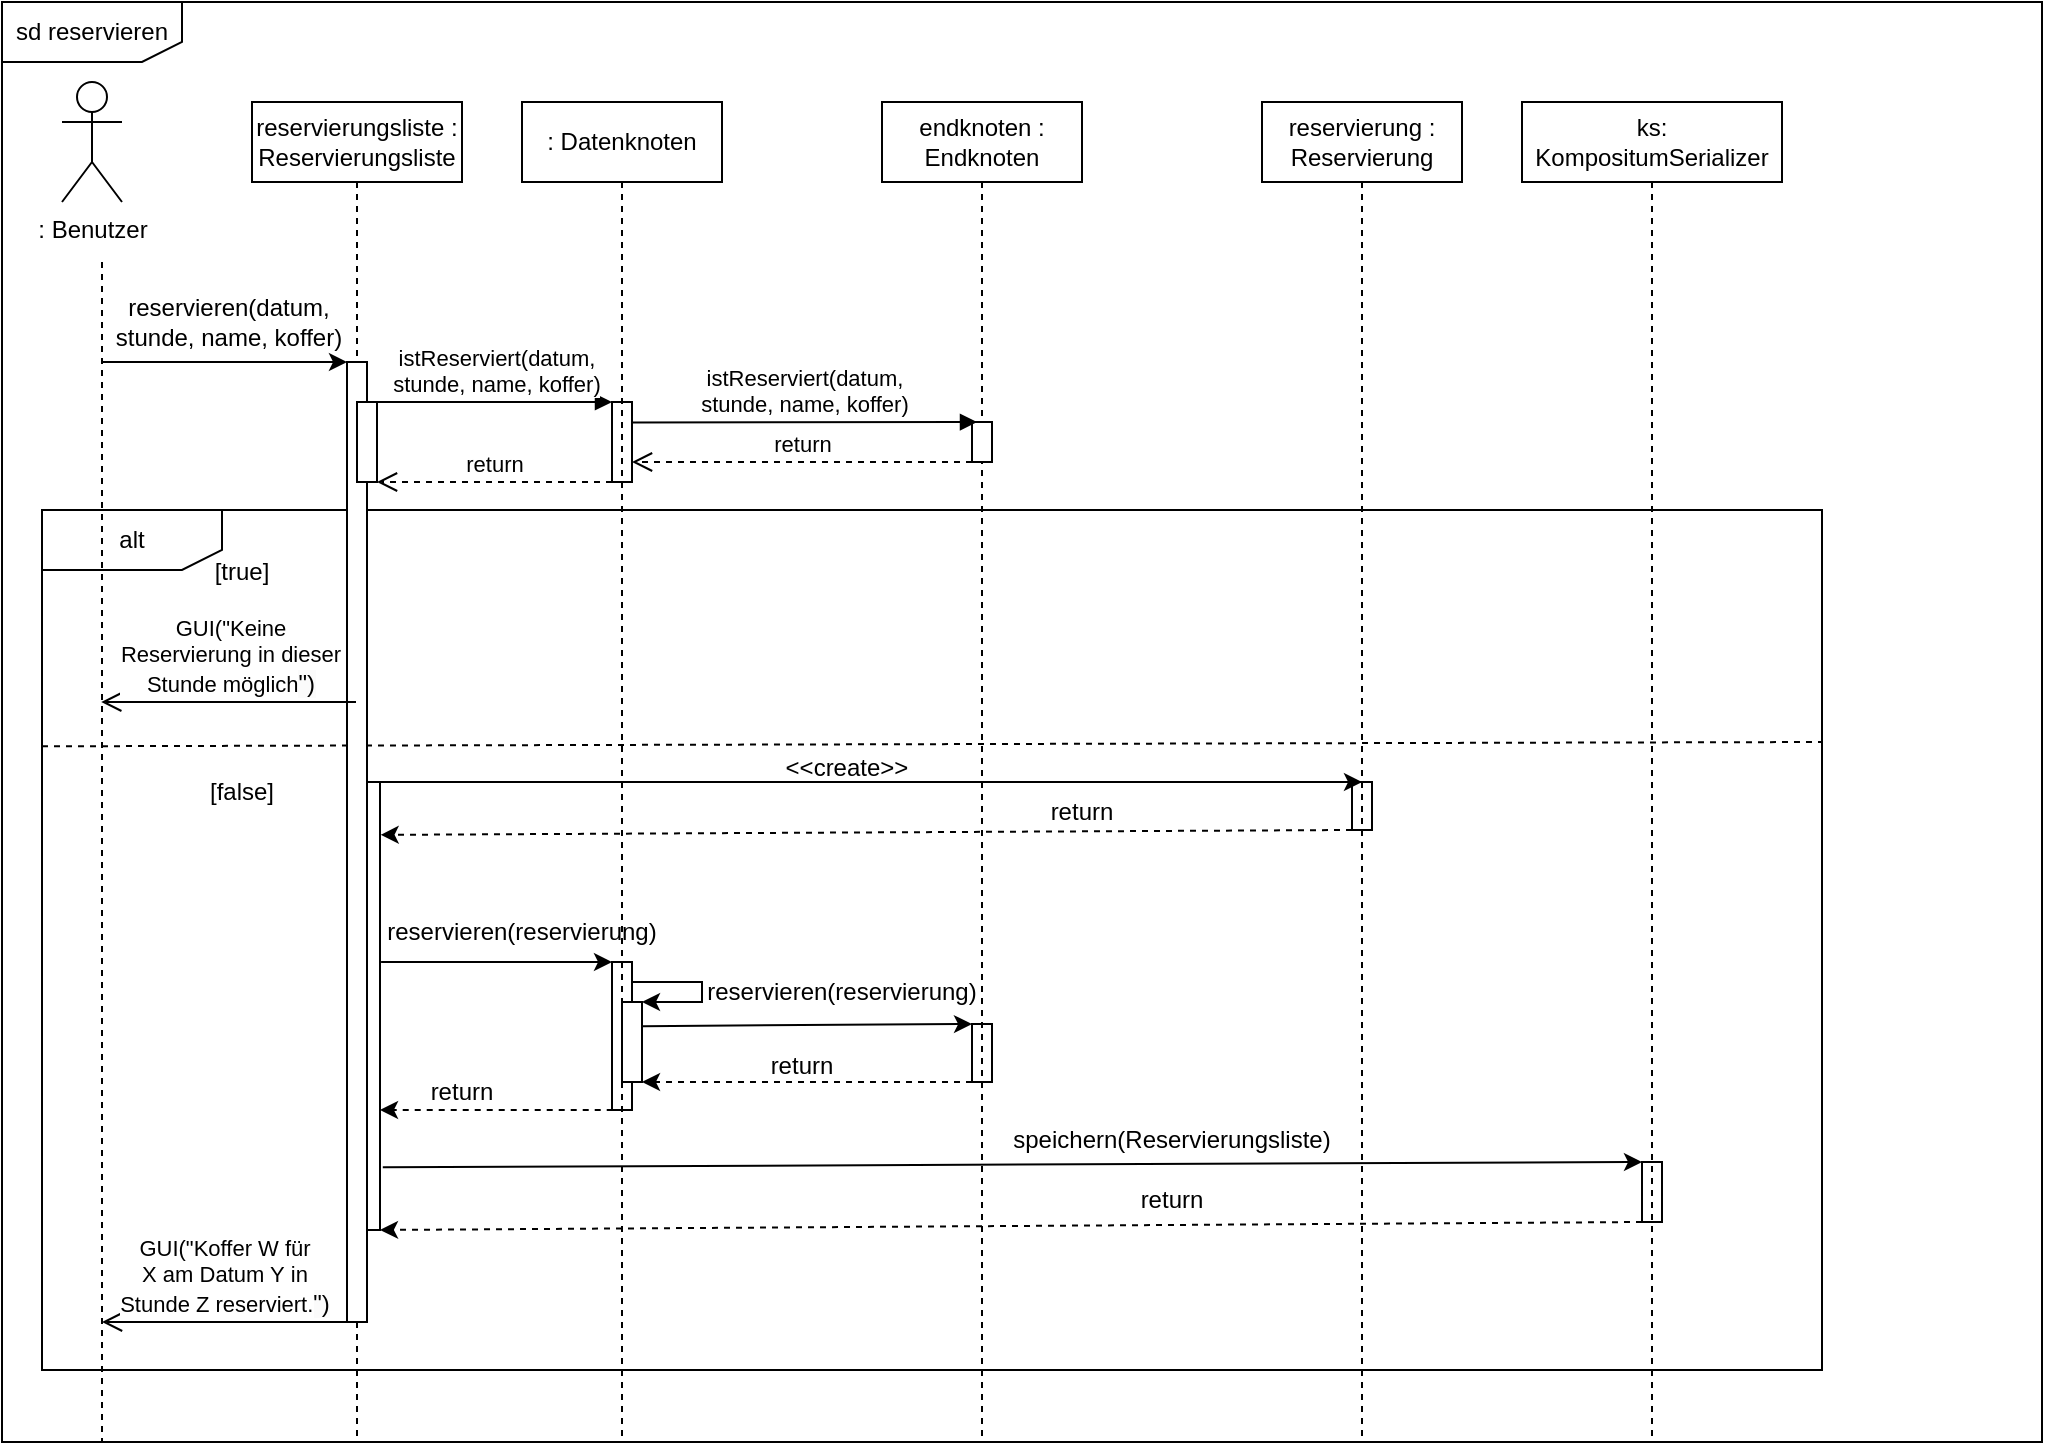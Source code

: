 <mxfile version="21.8.2" type="github">
  <diagram name="Page-1" id="2YBvvXClWsGukQMizWep">
    <mxGraphModel dx="583" dy="299" grid="1" gridSize="10" guides="1" tooltips="1" connect="1" arrows="1" fold="1" page="1" pageScale="1" pageWidth="850" pageHeight="1100" math="0" shadow="0">
      <root>
        <mxCell id="0" />
        <mxCell id="1" parent="0" />
        <mxCell id="4PACpi_-vSN5c5lg_NJ2-1" value="" style="rounded=0;whiteSpace=wrap;html=1;" parent="1" vertex="1">
          <mxGeometry x="10" y="10" width="1020" height="720" as="geometry" />
        </mxCell>
        <mxCell id="4PACpi_-vSN5c5lg_NJ2-31" value="" style="group;dashed=1;" parent="1" vertex="1" connectable="0">
          <mxGeometry x="30" y="264" width="940" height="460" as="geometry" />
        </mxCell>
        <mxCell id="4PACpi_-vSN5c5lg_NJ2-28" value="" style="rounded=0;whiteSpace=wrap;html=1;" parent="4PACpi_-vSN5c5lg_NJ2-31" vertex="1">
          <mxGeometry width="890" height="430" as="geometry" />
        </mxCell>
        <mxCell id="4PACpi_-vSN5c5lg_NJ2-29" value="alt" style="text;html=1;strokeColor=none;fillColor=none;align=center;verticalAlign=middle;whiteSpace=wrap;rounded=0;" parent="4PACpi_-vSN5c5lg_NJ2-31" vertex="1">
          <mxGeometry width="90" height="30" as="geometry" />
        </mxCell>
        <mxCell id="4PACpi_-vSN5c5lg_NJ2-30" value="" style="endArrow=none;html=1;rounded=0;exitX=0;exitY=1;exitDx=0;exitDy=0;entryX=1;entryY=0;entryDx=0;entryDy=0;" parent="4PACpi_-vSN5c5lg_NJ2-31" edge="1">
          <mxGeometry width="50" height="50" relative="1" as="geometry">
            <mxPoint y="30" as="sourcePoint" />
            <mxPoint x="90" as="targetPoint" />
            <Array as="points">
              <mxPoint x="70" y="30" />
              <mxPoint x="90" y="20" />
            </Array>
          </mxGeometry>
        </mxCell>
        <mxCell id="4PACpi_-vSN5c5lg_NJ2-33" value="" style="endArrow=none;dashed=1;html=1;rounded=0;" parent="4PACpi_-vSN5c5lg_NJ2-31" edge="1">
          <mxGeometry width="50" height="50" relative="1" as="geometry">
            <mxPoint y="118.16" as="sourcePoint" />
            <mxPoint x="890" y="116" as="targetPoint" />
          </mxGeometry>
        </mxCell>
        <mxCell id="4PACpi_-vSN5c5lg_NJ2-34" value="[true]" style="text;html=1;strokeColor=none;fillColor=none;align=center;verticalAlign=middle;whiteSpace=wrap;rounded=0;" parent="4PACpi_-vSN5c5lg_NJ2-31" vertex="1">
          <mxGeometry x="70" y="16" width="60" height="30" as="geometry" />
        </mxCell>
        <mxCell id="4PACpi_-vSN5c5lg_NJ2-35" value="[false]" style="text;html=1;strokeColor=none;fillColor=none;align=center;verticalAlign=middle;whiteSpace=wrap;rounded=0;" parent="4PACpi_-vSN5c5lg_NJ2-31" vertex="1">
          <mxGeometry x="70" y="126" width="60" height="30" as="geometry" />
        </mxCell>
        <mxCell id="4PACpi_-vSN5c5lg_NJ2-13" value="" style="html=1;points=[];perimeter=orthogonalPerimeter;outlineConnect=0;targetShapes=umlLifeline;portConstraint=eastwest;newEdgeStyle={&quot;edgeStyle&quot;:&quot;elbowEdgeStyle&quot;,&quot;elbow&quot;:&quot;vertical&quot;,&quot;curved&quot;:0,&quot;rounded&quot;:0};" parent="4PACpi_-vSN5c5lg_NJ2-31" vertex="1">
          <mxGeometry x="655" y="136" width="10" height="24" as="geometry" />
        </mxCell>
        <mxCell id="4PACpi_-vSN5c5lg_NJ2-47" value="" style="endArrow=classic;html=1;rounded=0;entryX=0.5;entryY=0;entryDx=0;entryDy=0;entryPerimeter=0;exitX=1;exitY=0;exitDx=0;exitDy=0;" parent="4PACpi_-vSN5c5lg_NJ2-31" source="4PACpi_-vSN5c5lg_NJ2-46" target="4PACpi_-vSN5c5lg_NJ2-13" edge="1">
          <mxGeometry width="50" height="50" relative="1" as="geometry">
            <mxPoint x="170" y="126" as="sourcePoint" />
            <mxPoint x="420" y="86" as="targetPoint" />
          </mxGeometry>
        </mxCell>
        <mxCell id="4PACpi_-vSN5c5lg_NJ2-49" value="" style="endArrow=classic;html=1;rounded=0;entryX=1.033;entryY=0.118;entryDx=0;entryDy=0;entryPerimeter=0;dashed=1;" parent="4PACpi_-vSN5c5lg_NJ2-31" source="4PACpi_-vSN5c5lg_NJ2-13" target="4PACpi_-vSN5c5lg_NJ2-46" edge="1">
          <mxGeometry width="50" height="50" relative="1" as="geometry">
            <mxPoint x="510" y="186" as="sourcePoint" />
            <mxPoint x="560" y="136" as="targetPoint" />
          </mxGeometry>
        </mxCell>
        <mxCell id="4PACpi_-vSN5c5lg_NJ2-50" value="return" style="text;html=1;strokeColor=none;fillColor=none;align=center;verticalAlign=middle;whiteSpace=wrap;rounded=0;" parent="4PACpi_-vSN5c5lg_NJ2-31" vertex="1">
          <mxGeometry x="490" y="136" width="60" height="30" as="geometry" />
        </mxCell>
        <mxCell id="4PACpi_-vSN5c5lg_NJ2-51" value="" style="endArrow=classic;html=1;rounded=0;exitX=1.054;exitY=0.43;exitDx=0;exitDy=0;exitPerimeter=0;" parent="4PACpi_-vSN5c5lg_NJ2-31" edge="1">
          <mxGeometry width="50" height="50" relative="1" as="geometry">
            <mxPoint x="169.54" y="226.0" as="sourcePoint" />
            <mxPoint x="285" y="226.0" as="targetPoint" />
          </mxGeometry>
        </mxCell>
        <mxCell id="4PACpi_-vSN5c5lg_NJ2-52" value="reservieren(reservierung)" style="text;html=1;strokeColor=none;fillColor=none;align=center;verticalAlign=middle;whiteSpace=wrap;rounded=0;" parent="4PACpi_-vSN5c5lg_NJ2-31" vertex="1">
          <mxGeometry x="180" y="196" width="120" height="30" as="geometry" />
        </mxCell>
        <mxCell id="4PACpi_-vSN5c5lg_NJ2-57" value="reservieren(reservierung)" style="text;html=1;strokeColor=none;fillColor=none;align=center;verticalAlign=middle;whiteSpace=wrap;rounded=0;" parent="4PACpi_-vSN5c5lg_NJ2-31" vertex="1">
          <mxGeometry x="370" y="226" width="60" height="30" as="geometry" />
        </mxCell>
        <mxCell id="4PACpi_-vSN5c5lg_NJ2-59" value="return" style="text;html=1;strokeColor=none;fillColor=none;align=center;verticalAlign=middle;whiteSpace=wrap;rounded=0;" parent="4PACpi_-vSN5c5lg_NJ2-31" vertex="1">
          <mxGeometry x="350" y="263" width="60" height="30" as="geometry" />
        </mxCell>
        <mxCell id="4PACpi_-vSN5c5lg_NJ2-60" value="" style="endArrow=classic;html=1;rounded=0;dashed=1;entryX=0.964;entryY=0.709;entryDx=0;entryDy=0;entryPerimeter=0;" parent="4PACpi_-vSN5c5lg_NJ2-31" edge="1">
          <mxGeometry width="50" height="50" relative="1" as="geometry">
            <mxPoint x="285.36" y="299.996" as="sourcePoint" />
            <mxPoint x="169" y="299.996" as="targetPoint" />
          </mxGeometry>
        </mxCell>
        <mxCell id="4PACpi_-vSN5c5lg_NJ2-61" value="return" style="text;html=1;strokeColor=none;fillColor=none;align=center;verticalAlign=middle;whiteSpace=wrap;rounded=0;" parent="4PACpi_-vSN5c5lg_NJ2-31" vertex="1">
          <mxGeometry x="180" y="276" width="60" height="30" as="geometry" />
        </mxCell>
        <mxCell id="4PACpi_-vSN5c5lg_NJ2-15" value="" style="html=1;points=[];perimeter=orthogonalPerimeter;outlineConnect=0;targetShapes=umlLifeline;portConstraint=eastwest;newEdgeStyle={&quot;edgeStyle&quot;:&quot;elbowEdgeStyle&quot;,&quot;elbow&quot;:&quot;vertical&quot;,&quot;curved&quot;:0,&quot;rounded&quot;:0};" parent="4PACpi_-vSN5c5lg_NJ2-31" vertex="1">
          <mxGeometry x="800" y="326" width="10" height="30" as="geometry" />
        </mxCell>
        <mxCell id="4PACpi_-vSN5c5lg_NJ2-64" value="" style="endArrow=classic;html=1;rounded=0;entryX=0;entryY=0;entryDx=0;entryDy=0;entryPerimeter=0;exitX=1.14;exitY=0.86;exitDx=0;exitDy=0;exitPerimeter=0;" parent="4PACpi_-vSN5c5lg_NJ2-31" source="4PACpi_-vSN5c5lg_NJ2-46" target="4PACpi_-vSN5c5lg_NJ2-15" edge="1">
          <mxGeometry width="50" height="50" relative="1" as="geometry">
            <mxPoint x="170" y="326" as="sourcePoint" />
            <mxPoint x="570" y="246" as="targetPoint" />
          </mxGeometry>
        </mxCell>
        <mxCell id="4PACpi_-vSN5c5lg_NJ2-65" value="" style="endArrow=classic;html=1;rounded=0;entryX=1;entryY=1;entryDx=0;entryDy=0;dashed=1;" parent="4PACpi_-vSN5c5lg_NJ2-31" source="4PACpi_-vSN5c5lg_NJ2-15" target="4PACpi_-vSN5c5lg_NJ2-46" edge="1">
          <mxGeometry width="50" height="50" relative="1" as="geometry">
            <mxPoint x="540" y="266" as="sourcePoint" />
            <mxPoint x="590" y="216" as="targetPoint" />
          </mxGeometry>
        </mxCell>
        <mxCell id="4PACpi_-vSN5c5lg_NJ2-66" value="speichern(Reservierungsliste)" style="text;html=1;strokeColor=none;fillColor=none;align=center;verticalAlign=middle;whiteSpace=wrap;rounded=0;" parent="4PACpi_-vSN5c5lg_NJ2-31" vertex="1">
          <mxGeometry x="465" y="300" width="200" height="30" as="geometry" />
        </mxCell>
        <mxCell id="4PACpi_-vSN5c5lg_NJ2-67" value="return" style="text;html=1;strokeColor=none;fillColor=none;align=center;verticalAlign=middle;whiteSpace=wrap;rounded=0;" parent="4PACpi_-vSN5c5lg_NJ2-31" vertex="1">
          <mxGeometry x="535" y="330" width="60" height="30" as="geometry" />
        </mxCell>
        <mxCell id="4PACpi_-vSN5c5lg_NJ2-70" value="GUI(&quot;&lt;font style=&quot;font-size: 11px;&quot;&gt;Koffer W&amp;nbsp;für &lt;br&gt;X&amp;nbsp;am Datum Y&amp;nbsp;in &lt;br&gt;Stunde Z&amp;nbsp;reserviert.&lt;/font&gt;&lt;span style=&quot;background-color: rgb(251, 251, 251); font-size: 12px;&quot;&gt;&quot;)&lt;/span&gt;" style="html=1;verticalAlign=bottom;endArrow=open;endSize=8;edgeStyle=elbowEdgeStyle;elbow=horizontal;curved=0;rounded=0;" parent="4PACpi_-vSN5c5lg_NJ2-31" source="aM9ryv3xv72pqoxQDRHE-2" edge="1">
          <mxGeometry relative="1" as="geometry">
            <mxPoint x="30" y="406" as="targetPoint" />
            <Array as="points">
              <mxPoint x="65" y="406" />
            </Array>
            <mxPoint x="150" y="503.619" as="sourcePoint" />
          </mxGeometry>
        </mxCell>
        <mxCell id="4PACpi_-vSN5c5lg_NJ2-46" value="" style="rounded=0;whiteSpace=wrap;html=1;" parent="4PACpi_-vSN5c5lg_NJ2-31" vertex="1">
          <mxGeometry x="159" y="136" width="10" height="224" as="geometry" />
        </mxCell>
        <mxCell id="4PACpi_-vSN5c5lg_NJ2-11" value="" style="html=1;points=[];perimeter=orthogonalPerimeter;outlineConnect=0;targetShapes=umlLifeline;portConstraint=eastwest;newEdgeStyle={&quot;edgeStyle&quot;:&quot;elbowEdgeStyle&quot;,&quot;elbow&quot;:&quot;vertical&quot;,&quot;curved&quot;:0,&quot;rounded&quot;:0};direction=west;fillColor=#FFFFFF;" parent="4PACpi_-vSN5c5lg_NJ2-31" vertex="1">
          <mxGeometry x="285" y="226" width="10" height="74" as="geometry" />
        </mxCell>
        <mxCell id="4PACpi_-vSN5c5lg_NJ2-53" value="" style="html=1;points=[];perimeter=orthogonalPerimeter;outlineConnect=0;targetShapes=umlLifeline;portConstraint=eastwest;newEdgeStyle={&quot;edgeStyle&quot;:&quot;elbowEdgeStyle&quot;,&quot;elbow&quot;:&quot;vertical&quot;,&quot;curved&quot;:0,&quot;rounded&quot;:0};direction=west;" parent="4PACpi_-vSN5c5lg_NJ2-31" vertex="1">
          <mxGeometry x="465" y="257" width="10" height="29" as="geometry" />
        </mxCell>
        <mxCell id="4PACpi_-vSN5c5lg_NJ2-56" value="" style="endArrow=classic;html=1;rounded=0;exitX=0.987;exitY=0.302;exitDx=0;exitDy=0;exitPerimeter=0;" parent="4PACpi_-vSN5c5lg_NJ2-31" source="gyjT6i7KtQavE3veBmn5-4" edge="1">
          <mxGeometry width="50" height="50" relative="1" as="geometry">
            <mxPoint x="295" y="257" as="sourcePoint" />
            <mxPoint x="465" y="257" as="targetPoint" />
          </mxGeometry>
        </mxCell>
        <mxCell id="aM9ryv3xv72pqoxQDRHE-1" value="reservierungsliste : Reservierungsliste" style="shape=umlLifeline;perimeter=lifelinePerimeter;whiteSpace=wrap;html=1;container=0;dropTarget=0;collapsible=0;recursiveResize=0;outlineConnect=0;portConstraint=eastwest;newEdgeStyle={&quot;edgeStyle&quot;:&quot;elbowEdgeStyle&quot;,&quot;elbow&quot;:&quot;vertical&quot;,&quot;curved&quot;:0,&quot;rounded&quot;:0};" parent="1" vertex="1">
          <mxGeometry x="135" y="60" width="105" height="670" as="geometry" />
        </mxCell>
        <mxCell id="aM9ryv3xv72pqoxQDRHE-2" value="" style="html=1;points=[];perimeter=orthogonalPerimeter;outlineConnect=0;targetShapes=umlLifeline;portConstraint=eastwest;newEdgeStyle={&quot;edgeStyle&quot;:&quot;elbowEdgeStyle&quot;,&quot;elbow&quot;:&quot;vertical&quot;,&quot;curved&quot;:0,&quot;rounded&quot;:0};" parent="aM9ryv3xv72pqoxQDRHE-1" vertex="1">
          <mxGeometry x="47.5" y="130" width="10" height="480" as="geometry" />
        </mxCell>
        <mxCell id="aM9ryv3xv72pqoxQDRHE-7" value="istReserviert(datum, &lt;br&gt;stunde, name, koffer)" style="html=1;verticalAlign=bottom;endArrow=block;edgeStyle=elbowEdgeStyle;elbow=vertical;curved=0;rounded=0;entryX=0;entryY=0;entryDx=0;entryDy=0;exitX=1;exitY=0;exitDx=0;exitDy=0;" parent="1" source="4PACpi_-vSN5c5lg_NJ2-44" target="4PACpi_-vSN5c5lg_NJ2-21" edge="1">
          <mxGeometry relative="1" as="geometry">
            <mxPoint x="200" y="210" as="sourcePoint" />
            <Array as="points" />
            <mxPoint x="365" y="210" as="targetPoint" />
          </mxGeometry>
        </mxCell>
        <mxCell id="aM9ryv3xv72pqoxQDRHE-8" value="return" style="html=1;verticalAlign=bottom;endArrow=open;dashed=1;endSize=8;edgeStyle=elbowEdgeStyle;elbow=vertical;curved=0;rounded=0;entryX=1;entryY=0.75;entryDx=0;entryDy=0;" parent="1" target="4PACpi_-vSN5c5lg_NJ2-21" edge="1">
          <mxGeometry relative="1" as="geometry">
            <mxPoint x="327.5" y="240.0" as="targetPoint" />
            <Array as="points">
              <mxPoint x="420" y="240" />
            </Array>
            <mxPoint x="495" y="240" as="sourcePoint" />
          </mxGeometry>
        </mxCell>
        <mxCell id="4PACpi_-vSN5c5lg_NJ2-3" value="sd reservieren" style="text;html=1;strokeColor=none;fillColor=none;align=center;verticalAlign=middle;whiteSpace=wrap;rounded=0;" parent="1" vertex="1">
          <mxGeometry x="10" y="10" width="90" height="30" as="geometry" />
        </mxCell>
        <mxCell id="4PACpi_-vSN5c5lg_NJ2-4" value="" style="endArrow=none;html=1;rounded=0;exitX=0;exitY=1;exitDx=0;exitDy=0;entryX=1;entryY=0;entryDx=0;entryDy=0;" parent="1" source="4PACpi_-vSN5c5lg_NJ2-3" target="4PACpi_-vSN5c5lg_NJ2-3" edge="1">
          <mxGeometry width="50" height="50" relative="1" as="geometry">
            <mxPoint x="60" y="90" as="sourcePoint" />
            <mxPoint x="110" y="40" as="targetPoint" />
            <Array as="points">
              <mxPoint x="80" y="40" />
              <mxPoint x="100" y="30" />
            </Array>
          </mxGeometry>
        </mxCell>
        <mxCell id="4PACpi_-vSN5c5lg_NJ2-5" value=": Benutzer" style="shape=umlActor;verticalLabelPosition=bottom;verticalAlign=top;html=1;outlineConnect=0;" parent="1" vertex="1">
          <mxGeometry x="40" y="50" width="30" height="60" as="geometry" />
        </mxCell>
        <mxCell id="4PACpi_-vSN5c5lg_NJ2-7" value="" style="endArrow=none;dashed=1;html=1;rounded=0;" parent="1" edge="1">
          <mxGeometry width="50" height="50" relative="1" as="geometry">
            <mxPoint x="60" y="139.996" as="sourcePoint" />
            <mxPoint x="60" y="730" as="targetPoint" />
          </mxGeometry>
        </mxCell>
        <mxCell id="4PACpi_-vSN5c5lg_NJ2-10" value="&lt;div&gt;endknoten : Endknoten &lt;/div&gt;" style="shape=umlLifeline;perimeter=lifelinePerimeter;whiteSpace=wrap;html=1;container=0;dropTarget=0;collapsible=0;recursiveResize=0;outlineConnect=0;portConstraint=eastwest;newEdgeStyle={&quot;edgeStyle&quot;:&quot;elbowEdgeStyle&quot;,&quot;elbow&quot;:&quot;vertical&quot;,&quot;curved&quot;:0,&quot;rounded&quot;:0};" parent="1" vertex="1">
          <mxGeometry x="450" y="60" width="100" height="670" as="geometry" />
        </mxCell>
        <mxCell id="4PACpi_-vSN5c5lg_NJ2-12" value="reservierung : Reservierung" style="shape=umlLifeline;perimeter=lifelinePerimeter;whiteSpace=wrap;html=1;container=0;dropTarget=0;collapsible=0;recursiveResize=0;outlineConnect=0;portConstraint=eastwest;newEdgeStyle={&quot;edgeStyle&quot;:&quot;elbowEdgeStyle&quot;,&quot;elbow&quot;:&quot;vertical&quot;,&quot;curved&quot;:0,&quot;rounded&quot;:0};" parent="1" vertex="1">
          <mxGeometry x="640" y="60" width="100" height="670" as="geometry" />
        </mxCell>
        <mxCell id="4PACpi_-vSN5c5lg_NJ2-14" value="ks: KompositumSerializer" style="shape=umlLifeline;perimeter=lifelinePerimeter;whiteSpace=wrap;html=1;container=0;dropTarget=0;collapsible=0;recursiveResize=0;outlineConnect=0;portConstraint=eastwest;newEdgeStyle={&quot;edgeStyle&quot;:&quot;elbowEdgeStyle&quot;,&quot;elbow&quot;:&quot;vertical&quot;,&quot;curved&quot;:0,&quot;rounded&quot;:0};" parent="1" vertex="1">
          <mxGeometry x="770" y="60" width="130" height="670" as="geometry" />
        </mxCell>
        <mxCell id="4PACpi_-vSN5c5lg_NJ2-19" value="" style="endArrow=classic;html=1;rounded=0;entryX=-0.25;entryY=0;entryDx=0;entryDy=0;entryPerimeter=0;" parent="1" source="4PACpi_-vSN5c5lg_NJ2-16" target="aM9ryv3xv72pqoxQDRHE-2" edge="1">
          <mxGeometry width="50" height="50" relative="1" as="geometry">
            <mxPoint x="60" y="190" as="sourcePoint" />
            <mxPoint x="170" y="190" as="targetPoint" />
          </mxGeometry>
        </mxCell>
        <mxCell id="4PACpi_-vSN5c5lg_NJ2-20" value="" style="endArrow=classic;html=1;rounded=0;" parent="1" target="aM9ryv3xv72pqoxQDRHE-2" edge="1">
          <mxGeometry width="50" height="50" relative="1" as="geometry">
            <mxPoint x="60" y="190" as="sourcePoint" />
            <mxPoint x="180" y="190" as="targetPoint" />
          </mxGeometry>
        </mxCell>
        <mxCell id="4PACpi_-vSN5c5lg_NJ2-16" value="reservieren(datum, &lt;br&gt;stunde, name, koffer)" style="text;html=1;align=center;verticalAlign=middle;resizable=0;points=[];autosize=1;strokeColor=none;fillColor=none;" parent="1" vertex="1">
          <mxGeometry x="52.5" y="150" width="140" height="40" as="geometry" />
        </mxCell>
        <mxCell id="4PACpi_-vSN5c5lg_NJ2-21" value="" style="rounded=0;whiteSpace=wrap;html=1;" parent="1" vertex="1">
          <mxGeometry x="315" y="210" width="10" height="40" as="geometry" />
        </mxCell>
        <mxCell id="4PACpi_-vSN5c5lg_NJ2-22" value="" style="rounded=0;whiteSpace=wrap;html=1;" parent="1" vertex="1">
          <mxGeometry x="495" y="220" width="10" height="20" as="geometry" />
        </mxCell>
        <mxCell id="4PACpi_-vSN5c5lg_NJ2-23" value="istReserviert(datum, &lt;br&gt;stunde, name, koffer)" style="html=1;verticalAlign=bottom;endArrow=block;edgeStyle=elbowEdgeStyle;elbow=vertical;curved=0;rounded=0;entryX=0.25;entryY=0;entryDx=0;entryDy=0;" parent="1" target="4PACpi_-vSN5c5lg_NJ2-22" edge="1">
          <mxGeometry relative="1" as="geometry">
            <mxPoint x="325" y="220.24" as="sourcePoint" />
            <Array as="points" />
            <mxPoint x="447" y="220.24" as="targetPoint" />
          </mxGeometry>
        </mxCell>
        <mxCell id="4PACpi_-vSN5c5lg_NJ2-25" value="return" style="html=1;verticalAlign=bottom;endArrow=open;dashed=1;endSize=8;edgeStyle=elbowEdgeStyle;elbow=vertical;curved=0;rounded=0;exitX=0;exitY=1;exitDx=0;exitDy=0;entryX=1;entryY=1;entryDx=0;entryDy=0;" parent="1" source="4PACpi_-vSN5c5lg_NJ2-21" target="4PACpi_-vSN5c5lg_NJ2-44" edge="1">
          <mxGeometry relative="1" as="geometry">
            <mxPoint x="192.5" y="249.9" as="targetPoint" />
            <Array as="points" />
            <mxPoint x="297.41" y="240" as="sourcePoint" />
          </mxGeometry>
        </mxCell>
        <mxCell id="4PACpi_-vSN5c5lg_NJ2-26" value="GUI(&quot;Keine &lt;br&gt;Reservierung in dieser &lt;br&gt;Stunde möglich&lt;span style=&quot;background-color: rgb(251, 251, 251); font-size: 12px;&quot;&gt;&quot;)&lt;/span&gt;" style="html=1;verticalAlign=bottom;endArrow=open;endSize=8;edgeStyle=elbowEdgeStyle;elbow=vertical;curved=0;rounded=0;" parent="1" source="aM9ryv3xv72pqoxQDRHE-1" edge="1">
          <mxGeometry relative="1" as="geometry">
            <mxPoint x="59.62" y="360" as="targetPoint" />
            <Array as="points">
              <mxPoint x="104.62" y="360" />
            </Array>
            <mxPoint x="185.37" y="360" as="sourcePoint" />
          </mxGeometry>
        </mxCell>
        <mxCell id="4PACpi_-vSN5c5lg_NJ2-44" value="" style="rounded=0;whiteSpace=wrap;html=1;" parent="1" vertex="1">
          <mxGeometry x="187.5" y="210" width="10" height="40" as="geometry" />
        </mxCell>
        <mxCell id="4PACpi_-vSN5c5lg_NJ2-48" value="&amp;lt;&amp;lt;create&amp;gt;&amp;gt;" style="text;html=1;strokeColor=none;fillColor=none;align=center;verticalAlign=middle;whiteSpace=wrap;rounded=0;" parent="1" vertex="1">
          <mxGeometry x="315" y="378" width="235" height="30" as="geometry" />
        </mxCell>
        <mxCell id="4PACpi_-vSN5c5lg_NJ2-8" value=": Datenknoten " style="shape=umlLifeline;perimeter=lifelinePerimeter;whiteSpace=wrap;html=1;container=0;dropTarget=0;collapsible=0;recursiveResize=0;outlineConnect=0;portConstraint=eastwest;newEdgeStyle={&quot;edgeStyle&quot;:&quot;elbowEdgeStyle&quot;,&quot;elbow&quot;:&quot;vertical&quot;,&quot;curved&quot;:0,&quot;rounded&quot;:0};" parent="1" vertex="1">
          <mxGeometry x="270" y="60" width="100" height="670" as="geometry" />
        </mxCell>
        <mxCell id="gyjT6i7KtQavE3veBmn5-3" value="" style="endArrow=classic;html=1;rounded=0;" edge="1" parent="1">
          <mxGeometry width="50" height="50" relative="1" as="geometry">
            <mxPoint x="325" y="500" as="sourcePoint" />
            <mxPoint x="330" y="510" as="targetPoint" />
            <Array as="points">
              <mxPoint x="360" y="500" />
              <mxPoint x="360" y="510" />
            </Array>
          </mxGeometry>
        </mxCell>
        <mxCell id="gyjT6i7KtQavE3veBmn5-4" value="" style="rounded=0;whiteSpace=wrap;html=1;" vertex="1" parent="1">
          <mxGeometry x="320" y="510" width="10" height="40" as="geometry" />
        </mxCell>
        <mxCell id="4PACpi_-vSN5c5lg_NJ2-58" value="" style="endArrow=classic;html=1;rounded=0;dashed=1;entryX=1;entryY=1;entryDx=0;entryDy=0;" parent="1" edge="1" target="gyjT6i7KtQavE3veBmn5-4" source="4PACpi_-vSN5c5lg_NJ2-53">
          <mxGeometry width="50" height="50" relative="1" as="geometry">
            <mxPoint x="495" y="554.6" as="sourcePoint" />
            <mxPoint x="325" y="554.6" as="targetPoint" />
          </mxGeometry>
        </mxCell>
      </root>
    </mxGraphModel>
  </diagram>
</mxfile>

